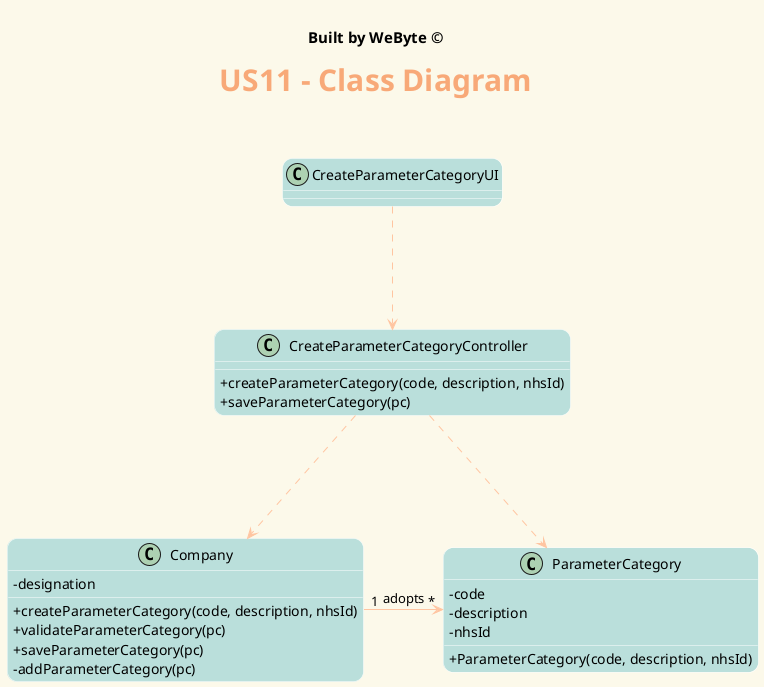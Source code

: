 @startuml
' ======= layout =========
skinparam backgroundColor #fcf9ea
skinparam titleBorderRoundCorner 15
skinparam titleFontSize 30
skinparam classAttributeIconSize 0
skinparam titleFontName Arial Black
skinparam titleFontColor #f8a978
skinparam roundcorner 20
skinparam stereotypeCBackgroundColor ffc5a1
skinparam class {

ArrowColor ffc5a1
BorderColor White
BackgroundColor badfdb
}


' ======= title =========
center header


<font color=Black size=15><b>Built by WeByte ©</font>
endheader
title <b>US11 - Class Diagram\n

' ======= classes =========

class CreateParameterCategoryUI{
}
class Company{
 - designation
 + createParameterCategory(code, description, nhsId)
 + validateParameterCategory(pc)
 + saveParameterCategory(pc)
 - addParameterCategory(pc)
}
class ParameterCategory{
 - code
 - description
 - nhsId
 + ParameterCategory(code, description, nhsId)
}
class CreateParameterCategoryController{
 + createParameterCategory(code, description, nhsId)
 + saveParameterCategory(pc)
}

CreateParameterCategoryUI ..-> CreateParameterCategoryController
CreateParameterCategoryController ..-> Company
Company "1" -> "*" ParameterCategory : adopts
CreateParameterCategoryController ..-> ParameterCategory



@enduml